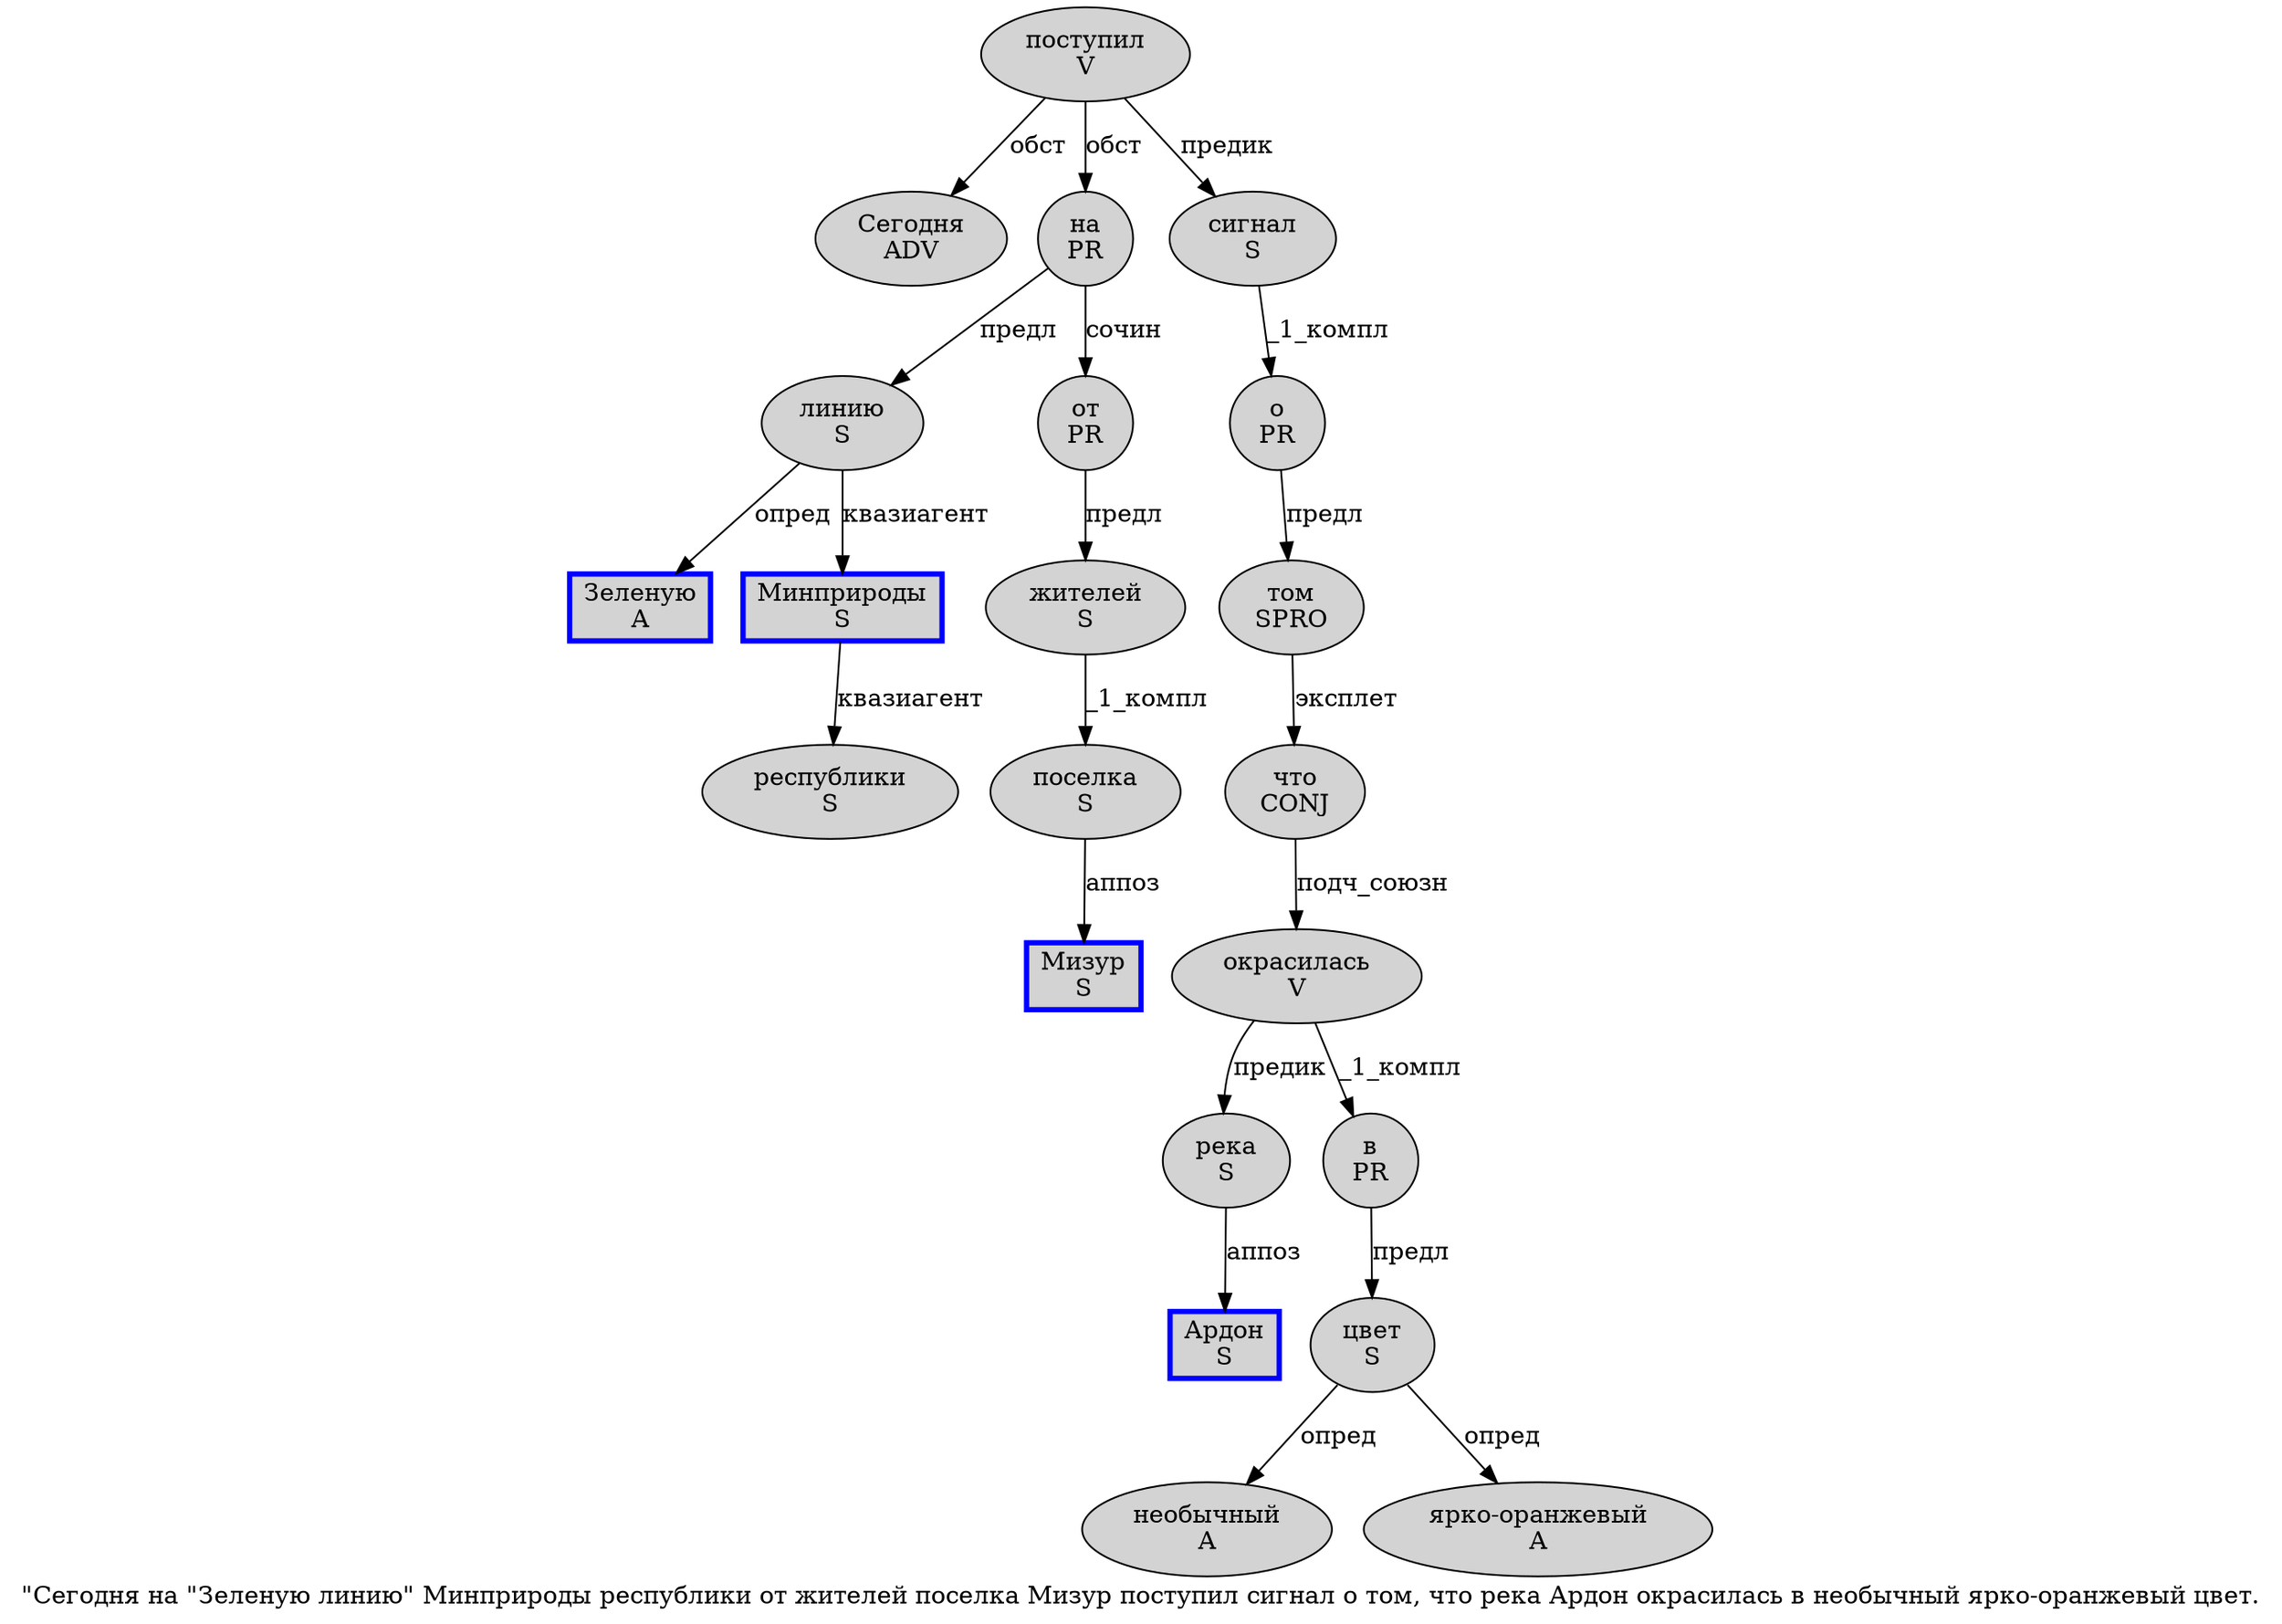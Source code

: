 digraph SENTENCE_214 {
	graph [label="\"Сегодня на \"Зеленую линию\" Минприроды республики от жителей поселка Мизур поступил сигнал о том, что река Ардон окрасилась в необычный ярко-оранжевый цвет."]
	node [style=filled]
		1 [label="Сегодня
ADV" color="" fillcolor=lightgray penwidth=1 shape=ellipse]
		2 [label="на
PR" color="" fillcolor=lightgray penwidth=1 shape=ellipse]
		4 [label="Зеленую
A" color=blue fillcolor=lightgray penwidth=3 shape=box]
		5 [label="линию
S" color="" fillcolor=lightgray penwidth=1 shape=ellipse]
		7 [label="Минприроды
S" color=blue fillcolor=lightgray penwidth=3 shape=box]
		8 [label="республики
S" color="" fillcolor=lightgray penwidth=1 shape=ellipse]
		9 [label="от
PR" color="" fillcolor=lightgray penwidth=1 shape=ellipse]
		10 [label="жителей
S" color="" fillcolor=lightgray penwidth=1 shape=ellipse]
		11 [label="поселка
S" color="" fillcolor=lightgray penwidth=1 shape=ellipse]
		12 [label="Мизур
S" color=blue fillcolor=lightgray penwidth=3 shape=box]
		13 [label="поступил
V" color="" fillcolor=lightgray penwidth=1 shape=ellipse]
		14 [label="сигнал
S" color="" fillcolor=lightgray penwidth=1 shape=ellipse]
		15 [label="о
PR" color="" fillcolor=lightgray penwidth=1 shape=ellipse]
		16 [label="том
SPRO" color="" fillcolor=lightgray penwidth=1 shape=ellipse]
		18 [label="что
CONJ" color="" fillcolor=lightgray penwidth=1 shape=ellipse]
		19 [label="река
S" color="" fillcolor=lightgray penwidth=1 shape=ellipse]
		20 [label="Ардон
S" color=blue fillcolor=lightgray penwidth=3 shape=box]
		21 [label="окрасилась
V" color="" fillcolor=lightgray penwidth=1 shape=ellipse]
		22 [label="в
PR" color="" fillcolor=lightgray penwidth=1 shape=ellipse]
		23 [label="необычный
A" color="" fillcolor=lightgray penwidth=1 shape=ellipse]
		24 [label="ярко-оранжевый
A" color="" fillcolor=lightgray penwidth=1 shape=ellipse]
		25 [label="цвет
S" color="" fillcolor=lightgray penwidth=1 shape=ellipse]
			9 -> 10 [label="предл"]
			16 -> 18 [label="эксплет"]
			25 -> 23 [label="опред"]
			25 -> 24 [label="опред"]
			5 -> 4 [label="опред"]
			5 -> 7 [label="квазиагент"]
			13 -> 1 [label="обст"]
			13 -> 2 [label="обст"]
			13 -> 14 [label="предик"]
			14 -> 15 [label="_1_компл"]
			7 -> 8 [label="квазиагент"]
			15 -> 16 [label="предл"]
			18 -> 21 [label="подч_союзн"]
			19 -> 20 [label="аппоз"]
			11 -> 12 [label="аппоз"]
			22 -> 25 [label="предл"]
			21 -> 19 [label="предик"]
			21 -> 22 [label="_1_компл"]
			2 -> 5 [label="предл"]
			2 -> 9 [label="сочин"]
			10 -> 11 [label="_1_компл"]
}